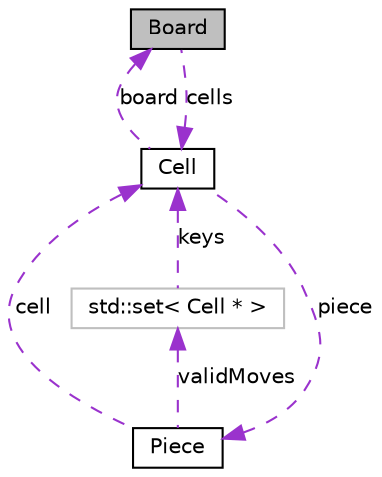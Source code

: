 digraph G
{
  bgcolor="transparent";
  edge [fontname="Helvetica",fontsize="10",labelfontname="Helvetica",labelfontsize="10"];
  node [fontname="Helvetica",fontsize="10",shape=record];
  Node1 [label="Board",height=0.2,width=0.4,color="black", fillcolor="grey75", style="filled" fontcolor="black"];
  Node2 -> Node1 [dir=back,color="darkorchid3",fontsize="10",style="dashed",label="cells",fontname="Helvetica"];
  Node2 [label="Cell",height=0.2,width=0.4,color="black",URL="$de/dfd/classCell.html",tooltip="An interface for the Cell class that holds a piece (real or empty)."];
  Node1 -> Node2 [dir=back,color="darkorchid3",fontsize="10",style="dashed",label="board",fontname="Helvetica"];
  Node3 -> Node2 [dir=back,color="darkorchid3",fontsize="10",style="dashed",label="piece",fontname="Helvetica"];
  Node3 [label="Piece",height=0.2,width=0.4,color="black",URL="$d5/df0/classPiece.html",tooltip="Virtual base class for all Piece objects."];
  Node2 -> Node3 [dir=back,color="darkorchid3",fontsize="10",style="dashed",label="cell",fontname="Helvetica"];
  Node4 -> Node3 [dir=back,color="darkorchid3",fontsize="10",style="dashed",label="validMoves",fontname="Helvetica"];
  Node4 [label="std::set\< Cell * \>",height=0.2,width=0.4,color="grey75"];
  Node2 -> Node4 [dir=back,color="darkorchid3",fontsize="10",style="dashed",label="keys",fontname="Helvetica"];
}
